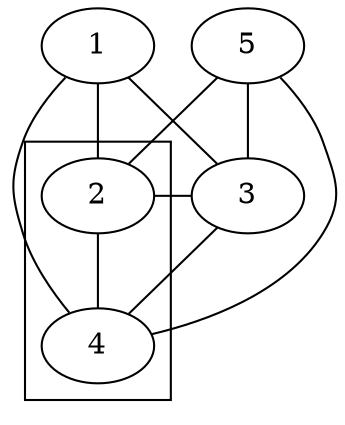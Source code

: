 graph G
{
    1 -- {2 3 4}
    5 -- {2 3 4}
    2 -- {3 4}
    3 -- 4
    subgraph cluster2
    {
        2 4 
    }
}
